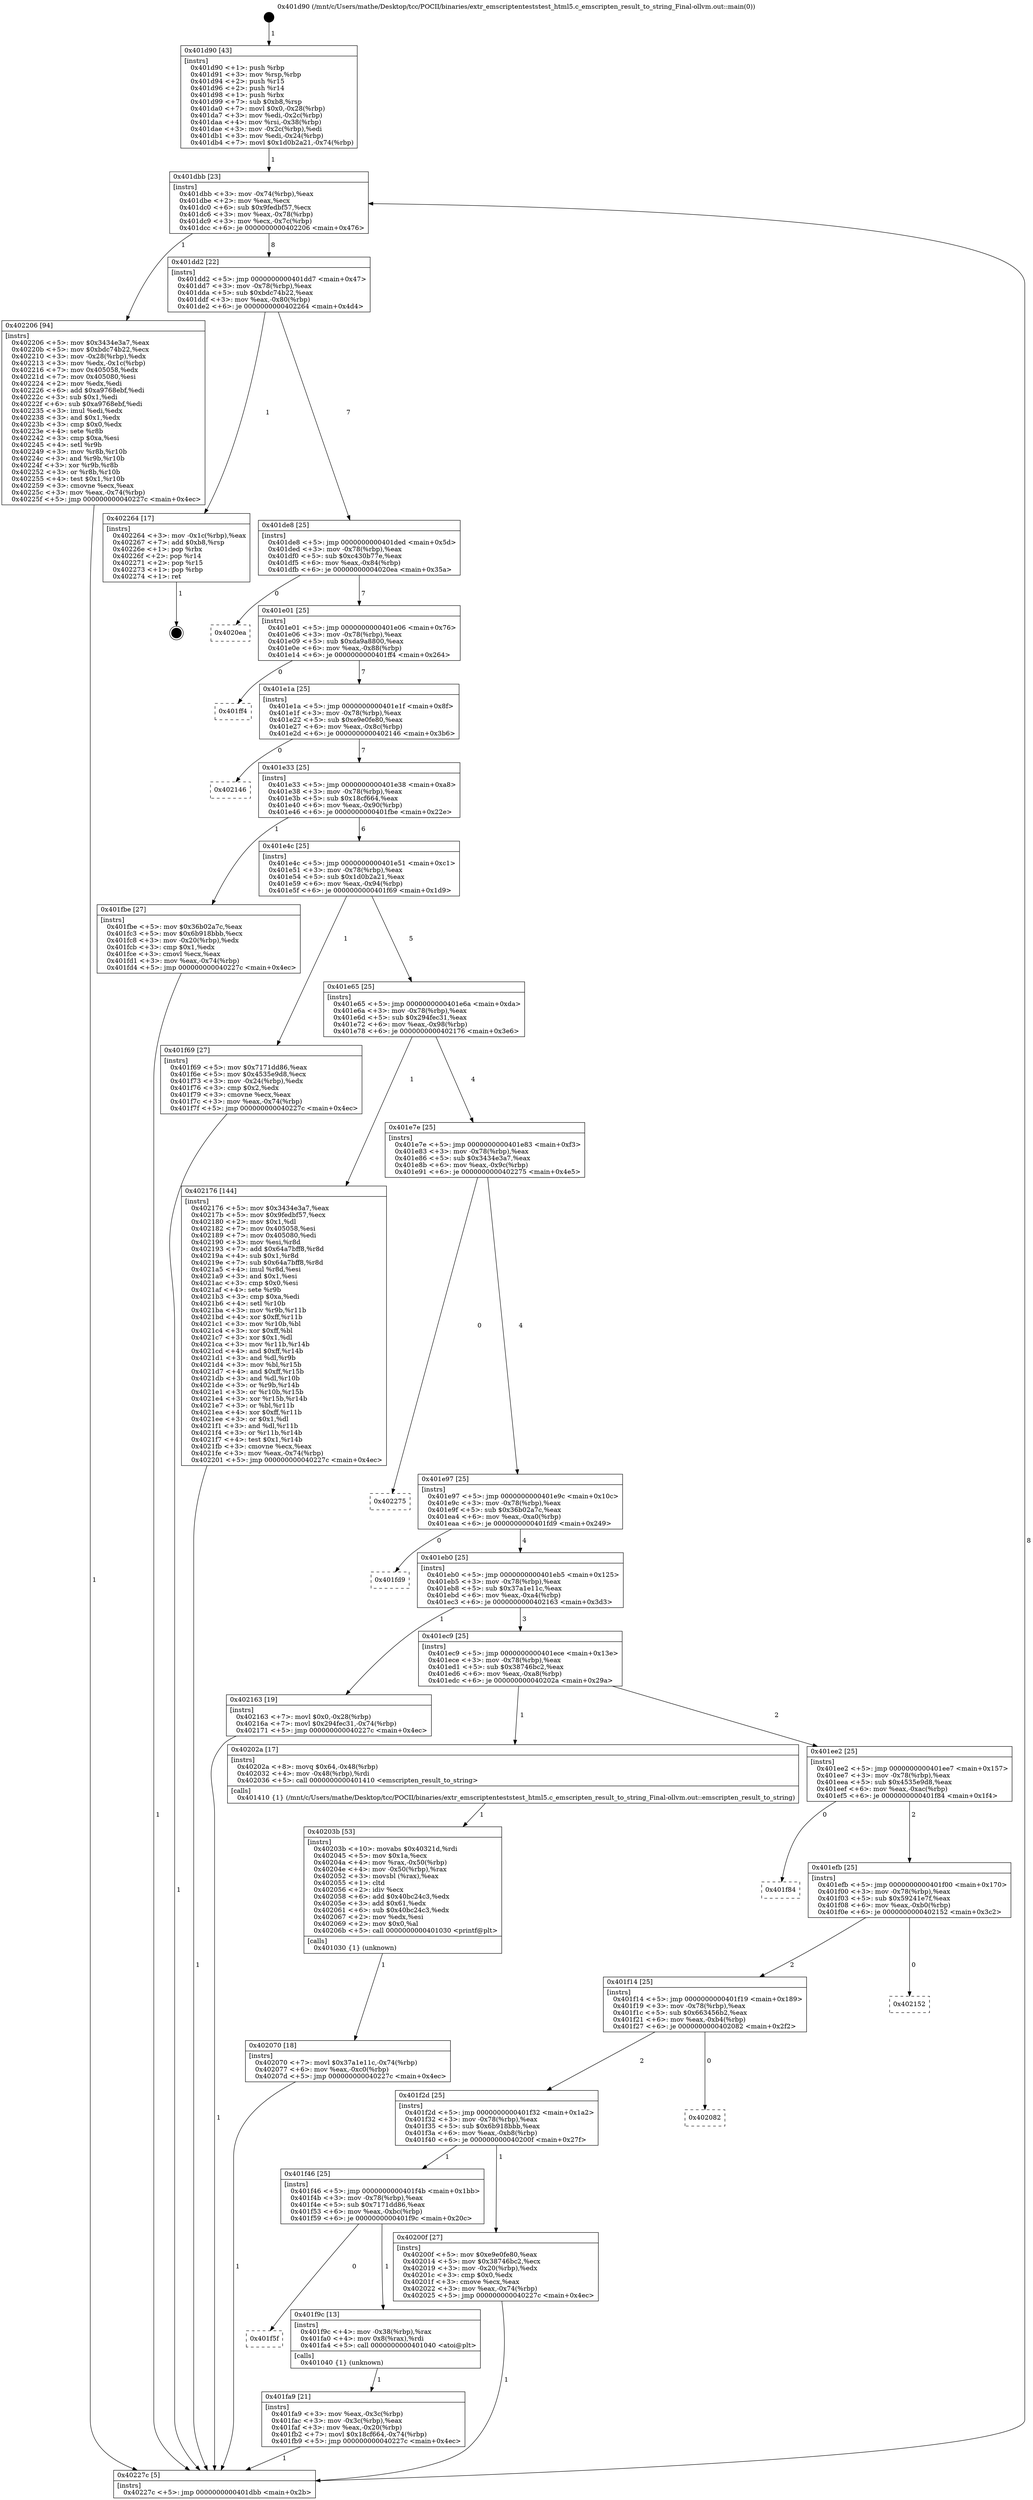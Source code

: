 digraph "0x401d90" {
  label = "0x401d90 (/mnt/c/Users/mathe/Desktop/tcc/POCII/binaries/extr_emscriptenteststest_html5.c_emscripten_result_to_string_Final-ollvm.out::main(0))"
  labelloc = "t"
  node[shape=record]

  Entry [label="",width=0.3,height=0.3,shape=circle,fillcolor=black,style=filled]
  "0x401dbb" [label="{
     0x401dbb [23]\l
     | [instrs]\l
     &nbsp;&nbsp;0x401dbb \<+3\>: mov -0x74(%rbp),%eax\l
     &nbsp;&nbsp;0x401dbe \<+2\>: mov %eax,%ecx\l
     &nbsp;&nbsp;0x401dc0 \<+6\>: sub $0x9fedbf57,%ecx\l
     &nbsp;&nbsp;0x401dc6 \<+3\>: mov %eax,-0x78(%rbp)\l
     &nbsp;&nbsp;0x401dc9 \<+3\>: mov %ecx,-0x7c(%rbp)\l
     &nbsp;&nbsp;0x401dcc \<+6\>: je 0000000000402206 \<main+0x476\>\l
  }"]
  "0x402206" [label="{
     0x402206 [94]\l
     | [instrs]\l
     &nbsp;&nbsp;0x402206 \<+5\>: mov $0x3434e3a7,%eax\l
     &nbsp;&nbsp;0x40220b \<+5\>: mov $0xbdc74b22,%ecx\l
     &nbsp;&nbsp;0x402210 \<+3\>: mov -0x28(%rbp),%edx\l
     &nbsp;&nbsp;0x402213 \<+3\>: mov %edx,-0x1c(%rbp)\l
     &nbsp;&nbsp;0x402216 \<+7\>: mov 0x405058,%edx\l
     &nbsp;&nbsp;0x40221d \<+7\>: mov 0x405080,%esi\l
     &nbsp;&nbsp;0x402224 \<+2\>: mov %edx,%edi\l
     &nbsp;&nbsp;0x402226 \<+6\>: add $0xa9768ebf,%edi\l
     &nbsp;&nbsp;0x40222c \<+3\>: sub $0x1,%edi\l
     &nbsp;&nbsp;0x40222f \<+6\>: sub $0xa9768ebf,%edi\l
     &nbsp;&nbsp;0x402235 \<+3\>: imul %edi,%edx\l
     &nbsp;&nbsp;0x402238 \<+3\>: and $0x1,%edx\l
     &nbsp;&nbsp;0x40223b \<+3\>: cmp $0x0,%edx\l
     &nbsp;&nbsp;0x40223e \<+4\>: sete %r8b\l
     &nbsp;&nbsp;0x402242 \<+3\>: cmp $0xa,%esi\l
     &nbsp;&nbsp;0x402245 \<+4\>: setl %r9b\l
     &nbsp;&nbsp;0x402249 \<+3\>: mov %r8b,%r10b\l
     &nbsp;&nbsp;0x40224c \<+3\>: and %r9b,%r10b\l
     &nbsp;&nbsp;0x40224f \<+3\>: xor %r9b,%r8b\l
     &nbsp;&nbsp;0x402252 \<+3\>: or %r8b,%r10b\l
     &nbsp;&nbsp;0x402255 \<+4\>: test $0x1,%r10b\l
     &nbsp;&nbsp;0x402259 \<+3\>: cmovne %ecx,%eax\l
     &nbsp;&nbsp;0x40225c \<+3\>: mov %eax,-0x74(%rbp)\l
     &nbsp;&nbsp;0x40225f \<+5\>: jmp 000000000040227c \<main+0x4ec\>\l
  }"]
  "0x401dd2" [label="{
     0x401dd2 [22]\l
     | [instrs]\l
     &nbsp;&nbsp;0x401dd2 \<+5\>: jmp 0000000000401dd7 \<main+0x47\>\l
     &nbsp;&nbsp;0x401dd7 \<+3\>: mov -0x78(%rbp),%eax\l
     &nbsp;&nbsp;0x401dda \<+5\>: sub $0xbdc74b22,%eax\l
     &nbsp;&nbsp;0x401ddf \<+3\>: mov %eax,-0x80(%rbp)\l
     &nbsp;&nbsp;0x401de2 \<+6\>: je 0000000000402264 \<main+0x4d4\>\l
  }"]
  Exit [label="",width=0.3,height=0.3,shape=circle,fillcolor=black,style=filled,peripheries=2]
  "0x402264" [label="{
     0x402264 [17]\l
     | [instrs]\l
     &nbsp;&nbsp;0x402264 \<+3\>: mov -0x1c(%rbp),%eax\l
     &nbsp;&nbsp;0x402267 \<+7\>: add $0xb8,%rsp\l
     &nbsp;&nbsp;0x40226e \<+1\>: pop %rbx\l
     &nbsp;&nbsp;0x40226f \<+2\>: pop %r14\l
     &nbsp;&nbsp;0x402271 \<+2\>: pop %r15\l
     &nbsp;&nbsp;0x402273 \<+1\>: pop %rbp\l
     &nbsp;&nbsp;0x402274 \<+1\>: ret\l
  }"]
  "0x401de8" [label="{
     0x401de8 [25]\l
     | [instrs]\l
     &nbsp;&nbsp;0x401de8 \<+5\>: jmp 0000000000401ded \<main+0x5d\>\l
     &nbsp;&nbsp;0x401ded \<+3\>: mov -0x78(%rbp),%eax\l
     &nbsp;&nbsp;0x401df0 \<+5\>: sub $0xc430b77e,%eax\l
     &nbsp;&nbsp;0x401df5 \<+6\>: mov %eax,-0x84(%rbp)\l
     &nbsp;&nbsp;0x401dfb \<+6\>: je 00000000004020ea \<main+0x35a\>\l
  }"]
  "0x402070" [label="{
     0x402070 [18]\l
     | [instrs]\l
     &nbsp;&nbsp;0x402070 \<+7\>: movl $0x37a1e11c,-0x74(%rbp)\l
     &nbsp;&nbsp;0x402077 \<+6\>: mov %eax,-0xc0(%rbp)\l
     &nbsp;&nbsp;0x40207d \<+5\>: jmp 000000000040227c \<main+0x4ec\>\l
  }"]
  "0x4020ea" [label="{
     0x4020ea\l
  }", style=dashed]
  "0x401e01" [label="{
     0x401e01 [25]\l
     | [instrs]\l
     &nbsp;&nbsp;0x401e01 \<+5\>: jmp 0000000000401e06 \<main+0x76\>\l
     &nbsp;&nbsp;0x401e06 \<+3\>: mov -0x78(%rbp),%eax\l
     &nbsp;&nbsp;0x401e09 \<+5\>: sub $0xda9a8800,%eax\l
     &nbsp;&nbsp;0x401e0e \<+6\>: mov %eax,-0x88(%rbp)\l
     &nbsp;&nbsp;0x401e14 \<+6\>: je 0000000000401ff4 \<main+0x264\>\l
  }"]
  "0x40203b" [label="{
     0x40203b [53]\l
     | [instrs]\l
     &nbsp;&nbsp;0x40203b \<+10\>: movabs $0x40321d,%rdi\l
     &nbsp;&nbsp;0x402045 \<+5\>: mov $0x1a,%ecx\l
     &nbsp;&nbsp;0x40204a \<+4\>: mov %rax,-0x50(%rbp)\l
     &nbsp;&nbsp;0x40204e \<+4\>: mov -0x50(%rbp),%rax\l
     &nbsp;&nbsp;0x402052 \<+3\>: movsbl (%rax),%eax\l
     &nbsp;&nbsp;0x402055 \<+1\>: cltd\l
     &nbsp;&nbsp;0x402056 \<+2\>: idiv %ecx\l
     &nbsp;&nbsp;0x402058 \<+6\>: add $0x40bc24c3,%edx\l
     &nbsp;&nbsp;0x40205e \<+3\>: add $0x61,%edx\l
     &nbsp;&nbsp;0x402061 \<+6\>: sub $0x40bc24c3,%edx\l
     &nbsp;&nbsp;0x402067 \<+2\>: mov %edx,%esi\l
     &nbsp;&nbsp;0x402069 \<+2\>: mov $0x0,%al\l
     &nbsp;&nbsp;0x40206b \<+5\>: call 0000000000401030 \<printf@plt\>\l
     | [calls]\l
     &nbsp;&nbsp;0x401030 \{1\} (unknown)\l
  }"]
  "0x401ff4" [label="{
     0x401ff4\l
  }", style=dashed]
  "0x401e1a" [label="{
     0x401e1a [25]\l
     | [instrs]\l
     &nbsp;&nbsp;0x401e1a \<+5\>: jmp 0000000000401e1f \<main+0x8f\>\l
     &nbsp;&nbsp;0x401e1f \<+3\>: mov -0x78(%rbp),%eax\l
     &nbsp;&nbsp;0x401e22 \<+5\>: sub $0xe9e0fe80,%eax\l
     &nbsp;&nbsp;0x401e27 \<+6\>: mov %eax,-0x8c(%rbp)\l
     &nbsp;&nbsp;0x401e2d \<+6\>: je 0000000000402146 \<main+0x3b6\>\l
  }"]
  "0x401fa9" [label="{
     0x401fa9 [21]\l
     | [instrs]\l
     &nbsp;&nbsp;0x401fa9 \<+3\>: mov %eax,-0x3c(%rbp)\l
     &nbsp;&nbsp;0x401fac \<+3\>: mov -0x3c(%rbp),%eax\l
     &nbsp;&nbsp;0x401faf \<+3\>: mov %eax,-0x20(%rbp)\l
     &nbsp;&nbsp;0x401fb2 \<+7\>: movl $0x18cf664,-0x74(%rbp)\l
     &nbsp;&nbsp;0x401fb9 \<+5\>: jmp 000000000040227c \<main+0x4ec\>\l
  }"]
  "0x402146" [label="{
     0x402146\l
  }", style=dashed]
  "0x401e33" [label="{
     0x401e33 [25]\l
     | [instrs]\l
     &nbsp;&nbsp;0x401e33 \<+5\>: jmp 0000000000401e38 \<main+0xa8\>\l
     &nbsp;&nbsp;0x401e38 \<+3\>: mov -0x78(%rbp),%eax\l
     &nbsp;&nbsp;0x401e3b \<+5\>: sub $0x18cf664,%eax\l
     &nbsp;&nbsp;0x401e40 \<+6\>: mov %eax,-0x90(%rbp)\l
     &nbsp;&nbsp;0x401e46 \<+6\>: je 0000000000401fbe \<main+0x22e\>\l
  }"]
  "0x401f5f" [label="{
     0x401f5f\l
  }", style=dashed]
  "0x401fbe" [label="{
     0x401fbe [27]\l
     | [instrs]\l
     &nbsp;&nbsp;0x401fbe \<+5\>: mov $0x36b02a7c,%eax\l
     &nbsp;&nbsp;0x401fc3 \<+5\>: mov $0x6b918bbb,%ecx\l
     &nbsp;&nbsp;0x401fc8 \<+3\>: mov -0x20(%rbp),%edx\l
     &nbsp;&nbsp;0x401fcb \<+3\>: cmp $0x1,%edx\l
     &nbsp;&nbsp;0x401fce \<+3\>: cmovl %ecx,%eax\l
     &nbsp;&nbsp;0x401fd1 \<+3\>: mov %eax,-0x74(%rbp)\l
     &nbsp;&nbsp;0x401fd4 \<+5\>: jmp 000000000040227c \<main+0x4ec\>\l
  }"]
  "0x401e4c" [label="{
     0x401e4c [25]\l
     | [instrs]\l
     &nbsp;&nbsp;0x401e4c \<+5\>: jmp 0000000000401e51 \<main+0xc1\>\l
     &nbsp;&nbsp;0x401e51 \<+3\>: mov -0x78(%rbp),%eax\l
     &nbsp;&nbsp;0x401e54 \<+5\>: sub $0x1d0b2a21,%eax\l
     &nbsp;&nbsp;0x401e59 \<+6\>: mov %eax,-0x94(%rbp)\l
     &nbsp;&nbsp;0x401e5f \<+6\>: je 0000000000401f69 \<main+0x1d9\>\l
  }"]
  "0x401f9c" [label="{
     0x401f9c [13]\l
     | [instrs]\l
     &nbsp;&nbsp;0x401f9c \<+4\>: mov -0x38(%rbp),%rax\l
     &nbsp;&nbsp;0x401fa0 \<+4\>: mov 0x8(%rax),%rdi\l
     &nbsp;&nbsp;0x401fa4 \<+5\>: call 0000000000401040 \<atoi@plt\>\l
     | [calls]\l
     &nbsp;&nbsp;0x401040 \{1\} (unknown)\l
  }"]
  "0x401f69" [label="{
     0x401f69 [27]\l
     | [instrs]\l
     &nbsp;&nbsp;0x401f69 \<+5\>: mov $0x7171dd86,%eax\l
     &nbsp;&nbsp;0x401f6e \<+5\>: mov $0x4535e9d8,%ecx\l
     &nbsp;&nbsp;0x401f73 \<+3\>: mov -0x24(%rbp),%edx\l
     &nbsp;&nbsp;0x401f76 \<+3\>: cmp $0x2,%edx\l
     &nbsp;&nbsp;0x401f79 \<+3\>: cmovne %ecx,%eax\l
     &nbsp;&nbsp;0x401f7c \<+3\>: mov %eax,-0x74(%rbp)\l
     &nbsp;&nbsp;0x401f7f \<+5\>: jmp 000000000040227c \<main+0x4ec\>\l
  }"]
  "0x401e65" [label="{
     0x401e65 [25]\l
     | [instrs]\l
     &nbsp;&nbsp;0x401e65 \<+5\>: jmp 0000000000401e6a \<main+0xda\>\l
     &nbsp;&nbsp;0x401e6a \<+3\>: mov -0x78(%rbp),%eax\l
     &nbsp;&nbsp;0x401e6d \<+5\>: sub $0x294fec31,%eax\l
     &nbsp;&nbsp;0x401e72 \<+6\>: mov %eax,-0x98(%rbp)\l
     &nbsp;&nbsp;0x401e78 \<+6\>: je 0000000000402176 \<main+0x3e6\>\l
  }"]
  "0x40227c" [label="{
     0x40227c [5]\l
     | [instrs]\l
     &nbsp;&nbsp;0x40227c \<+5\>: jmp 0000000000401dbb \<main+0x2b\>\l
  }"]
  "0x401d90" [label="{
     0x401d90 [43]\l
     | [instrs]\l
     &nbsp;&nbsp;0x401d90 \<+1\>: push %rbp\l
     &nbsp;&nbsp;0x401d91 \<+3\>: mov %rsp,%rbp\l
     &nbsp;&nbsp;0x401d94 \<+2\>: push %r15\l
     &nbsp;&nbsp;0x401d96 \<+2\>: push %r14\l
     &nbsp;&nbsp;0x401d98 \<+1\>: push %rbx\l
     &nbsp;&nbsp;0x401d99 \<+7\>: sub $0xb8,%rsp\l
     &nbsp;&nbsp;0x401da0 \<+7\>: movl $0x0,-0x28(%rbp)\l
     &nbsp;&nbsp;0x401da7 \<+3\>: mov %edi,-0x2c(%rbp)\l
     &nbsp;&nbsp;0x401daa \<+4\>: mov %rsi,-0x38(%rbp)\l
     &nbsp;&nbsp;0x401dae \<+3\>: mov -0x2c(%rbp),%edi\l
     &nbsp;&nbsp;0x401db1 \<+3\>: mov %edi,-0x24(%rbp)\l
     &nbsp;&nbsp;0x401db4 \<+7\>: movl $0x1d0b2a21,-0x74(%rbp)\l
  }"]
  "0x401f46" [label="{
     0x401f46 [25]\l
     | [instrs]\l
     &nbsp;&nbsp;0x401f46 \<+5\>: jmp 0000000000401f4b \<main+0x1bb\>\l
     &nbsp;&nbsp;0x401f4b \<+3\>: mov -0x78(%rbp),%eax\l
     &nbsp;&nbsp;0x401f4e \<+5\>: sub $0x7171dd86,%eax\l
     &nbsp;&nbsp;0x401f53 \<+6\>: mov %eax,-0xbc(%rbp)\l
     &nbsp;&nbsp;0x401f59 \<+6\>: je 0000000000401f9c \<main+0x20c\>\l
  }"]
  "0x402176" [label="{
     0x402176 [144]\l
     | [instrs]\l
     &nbsp;&nbsp;0x402176 \<+5\>: mov $0x3434e3a7,%eax\l
     &nbsp;&nbsp;0x40217b \<+5\>: mov $0x9fedbf57,%ecx\l
     &nbsp;&nbsp;0x402180 \<+2\>: mov $0x1,%dl\l
     &nbsp;&nbsp;0x402182 \<+7\>: mov 0x405058,%esi\l
     &nbsp;&nbsp;0x402189 \<+7\>: mov 0x405080,%edi\l
     &nbsp;&nbsp;0x402190 \<+3\>: mov %esi,%r8d\l
     &nbsp;&nbsp;0x402193 \<+7\>: add $0x64a7bff8,%r8d\l
     &nbsp;&nbsp;0x40219a \<+4\>: sub $0x1,%r8d\l
     &nbsp;&nbsp;0x40219e \<+7\>: sub $0x64a7bff8,%r8d\l
     &nbsp;&nbsp;0x4021a5 \<+4\>: imul %r8d,%esi\l
     &nbsp;&nbsp;0x4021a9 \<+3\>: and $0x1,%esi\l
     &nbsp;&nbsp;0x4021ac \<+3\>: cmp $0x0,%esi\l
     &nbsp;&nbsp;0x4021af \<+4\>: sete %r9b\l
     &nbsp;&nbsp;0x4021b3 \<+3\>: cmp $0xa,%edi\l
     &nbsp;&nbsp;0x4021b6 \<+4\>: setl %r10b\l
     &nbsp;&nbsp;0x4021ba \<+3\>: mov %r9b,%r11b\l
     &nbsp;&nbsp;0x4021bd \<+4\>: xor $0xff,%r11b\l
     &nbsp;&nbsp;0x4021c1 \<+3\>: mov %r10b,%bl\l
     &nbsp;&nbsp;0x4021c4 \<+3\>: xor $0xff,%bl\l
     &nbsp;&nbsp;0x4021c7 \<+3\>: xor $0x1,%dl\l
     &nbsp;&nbsp;0x4021ca \<+3\>: mov %r11b,%r14b\l
     &nbsp;&nbsp;0x4021cd \<+4\>: and $0xff,%r14b\l
     &nbsp;&nbsp;0x4021d1 \<+3\>: and %dl,%r9b\l
     &nbsp;&nbsp;0x4021d4 \<+3\>: mov %bl,%r15b\l
     &nbsp;&nbsp;0x4021d7 \<+4\>: and $0xff,%r15b\l
     &nbsp;&nbsp;0x4021db \<+3\>: and %dl,%r10b\l
     &nbsp;&nbsp;0x4021de \<+3\>: or %r9b,%r14b\l
     &nbsp;&nbsp;0x4021e1 \<+3\>: or %r10b,%r15b\l
     &nbsp;&nbsp;0x4021e4 \<+3\>: xor %r15b,%r14b\l
     &nbsp;&nbsp;0x4021e7 \<+3\>: or %bl,%r11b\l
     &nbsp;&nbsp;0x4021ea \<+4\>: xor $0xff,%r11b\l
     &nbsp;&nbsp;0x4021ee \<+3\>: or $0x1,%dl\l
     &nbsp;&nbsp;0x4021f1 \<+3\>: and %dl,%r11b\l
     &nbsp;&nbsp;0x4021f4 \<+3\>: or %r11b,%r14b\l
     &nbsp;&nbsp;0x4021f7 \<+4\>: test $0x1,%r14b\l
     &nbsp;&nbsp;0x4021fb \<+3\>: cmovne %ecx,%eax\l
     &nbsp;&nbsp;0x4021fe \<+3\>: mov %eax,-0x74(%rbp)\l
     &nbsp;&nbsp;0x402201 \<+5\>: jmp 000000000040227c \<main+0x4ec\>\l
  }"]
  "0x401e7e" [label="{
     0x401e7e [25]\l
     | [instrs]\l
     &nbsp;&nbsp;0x401e7e \<+5\>: jmp 0000000000401e83 \<main+0xf3\>\l
     &nbsp;&nbsp;0x401e83 \<+3\>: mov -0x78(%rbp),%eax\l
     &nbsp;&nbsp;0x401e86 \<+5\>: sub $0x3434e3a7,%eax\l
     &nbsp;&nbsp;0x401e8b \<+6\>: mov %eax,-0x9c(%rbp)\l
     &nbsp;&nbsp;0x401e91 \<+6\>: je 0000000000402275 \<main+0x4e5\>\l
  }"]
  "0x40200f" [label="{
     0x40200f [27]\l
     | [instrs]\l
     &nbsp;&nbsp;0x40200f \<+5\>: mov $0xe9e0fe80,%eax\l
     &nbsp;&nbsp;0x402014 \<+5\>: mov $0x38746bc2,%ecx\l
     &nbsp;&nbsp;0x402019 \<+3\>: mov -0x20(%rbp),%edx\l
     &nbsp;&nbsp;0x40201c \<+3\>: cmp $0x0,%edx\l
     &nbsp;&nbsp;0x40201f \<+3\>: cmove %ecx,%eax\l
     &nbsp;&nbsp;0x402022 \<+3\>: mov %eax,-0x74(%rbp)\l
     &nbsp;&nbsp;0x402025 \<+5\>: jmp 000000000040227c \<main+0x4ec\>\l
  }"]
  "0x402275" [label="{
     0x402275\l
  }", style=dashed]
  "0x401e97" [label="{
     0x401e97 [25]\l
     | [instrs]\l
     &nbsp;&nbsp;0x401e97 \<+5\>: jmp 0000000000401e9c \<main+0x10c\>\l
     &nbsp;&nbsp;0x401e9c \<+3\>: mov -0x78(%rbp),%eax\l
     &nbsp;&nbsp;0x401e9f \<+5\>: sub $0x36b02a7c,%eax\l
     &nbsp;&nbsp;0x401ea4 \<+6\>: mov %eax,-0xa0(%rbp)\l
     &nbsp;&nbsp;0x401eaa \<+6\>: je 0000000000401fd9 \<main+0x249\>\l
  }"]
  "0x401f2d" [label="{
     0x401f2d [25]\l
     | [instrs]\l
     &nbsp;&nbsp;0x401f2d \<+5\>: jmp 0000000000401f32 \<main+0x1a2\>\l
     &nbsp;&nbsp;0x401f32 \<+3\>: mov -0x78(%rbp),%eax\l
     &nbsp;&nbsp;0x401f35 \<+5\>: sub $0x6b918bbb,%eax\l
     &nbsp;&nbsp;0x401f3a \<+6\>: mov %eax,-0xb8(%rbp)\l
     &nbsp;&nbsp;0x401f40 \<+6\>: je 000000000040200f \<main+0x27f\>\l
  }"]
  "0x401fd9" [label="{
     0x401fd9\l
  }", style=dashed]
  "0x401eb0" [label="{
     0x401eb0 [25]\l
     | [instrs]\l
     &nbsp;&nbsp;0x401eb0 \<+5\>: jmp 0000000000401eb5 \<main+0x125\>\l
     &nbsp;&nbsp;0x401eb5 \<+3\>: mov -0x78(%rbp),%eax\l
     &nbsp;&nbsp;0x401eb8 \<+5\>: sub $0x37a1e11c,%eax\l
     &nbsp;&nbsp;0x401ebd \<+6\>: mov %eax,-0xa4(%rbp)\l
     &nbsp;&nbsp;0x401ec3 \<+6\>: je 0000000000402163 \<main+0x3d3\>\l
  }"]
  "0x402082" [label="{
     0x402082\l
  }", style=dashed]
  "0x402163" [label="{
     0x402163 [19]\l
     | [instrs]\l
     &nbsp;&nbsp;0x402163 \<+7\>: movl $0x0,-0x28(%rbp)\l
     &nbsp;&nbsp;0x40216a \<+7\>: movl $0x294fec31,-0x74(%rbp)\l
     &nbsp;&nbsp;0x402171 \<+5\>: jmp 000000000040227c \<main+0x4ec\>\l
  }"]
  "0x401ec9" [label="{
     0x401ec9 [25]\l
     | [instrs]\l
     &nbsp;&nbsp;0x401ec9 \<+5\>: jmp 0000000000401ece \<main+0x13e\>\l
     &nbsp;&nbsp;0x401ece \<+3\>: mov -0x78(%rbp),%eax\l
     &nbsp;&nbsp;0x401ed1 \<+5\>: sub $0x38746bc2,%eax\l
     &nbsp;&nbsp;0x401ed6 \<+6\>: mov %eax,-0xa8(%rbp)\l
     &nbsp;&nbsp;0x401edc \<+6\>: je 000000000040202a \<main+0x29a\>\l
  }"]
  "0x401f14" [label="{
     0x401f14 [25]\l
     | [instrs]\l
     &nbsp;&nbsp;0x401f14 \<+5\>: jmp 0000000000401f19 \<main+0x189\>\l
     &nbsp;&nbsp;0x401f19 \<+3\>: mov -0x78(%rbp),%eax\l
     &nbsp;&nbsp;0x401f1c \<+5\>: sub $0x663456b2,%eax\l
     &nbsp;&nbsp;0x401f21 \<+6\>: mov %eax,-0xb4(%rbp)\l
     &nbsp;&nbsp;0x401f27 \<+6\>: je 0000000000402082 \<main+0x2f2\>\l
  }"]
  "0x40202a" [label="{
     0x40202a [17]\l
     | [instrs]\l
     &nbsp;&nbsp;0x40202a \<+8\>: movq $0x64,-0x48(%rbp)\l
     &nbsp;&nbsp;0x402032 \<+4\>: mov -0x48(%rbp),%rdi\l
     &nbsp;&nbsp;0x402036 \<+5\>: call 0000000000401410 \<emscripten_result_to_string\>\l
     | [calls]\l
     &nbsp;&nbsp;0x401410 \{1\} (/mnt/c/Users/mathe/Desktop/tcc/POCII/binaries/extr_emscriptenteststest_html5.c_emscripten_result_to_string_Final-ollvm.out::emscripten_result_to_string)\l
  }"]
  "0x401ee2" [label="{
     0x401ee2 [25]\l
     | [instrs]\l
     &nbsp;&nbsp;0x401ee2 \<+5\>: jmp 0000000000401ee7 \<main+0x157\>\l
     &nbsp;&nbsp;0x401ee7 \<+3\>: mov -0x78(%rbp),%eax\l
     &nbsp;&nbsp;0x401eea \<+5\>: sub $0x4535e9d8,%eax\l
     &nbsp;&nbsp;0x401eef \<+6\>: mov %eax,-0xac(%rbp)\l
     &nbsp;&nbsp;0x401ef5 \<+6\>: je 0000000000401f84 \<main+0x1f4\>\l
  }"]
  "0x402152" [label="{
     0x402152\l
  }", style=dashed]
  "0x401f84" [label="{
     0x401f84\l
  }", style=dashed]
  "0x401efb" [label="{
     0x401efb [25]\l
     | [instrs]\l
     &nbsp;&nbsp;0x401efb \<+5\>: jmp 0000000000401f00 \<main+0x170\>\l
     &nbsp;&nbsp;0x401f00 \<+3\>: mov -0x78(%rbp),%eax\l
     &nbsp;&nbsp;0x401f03 \<+5\>: sub $0x59241e7f,%eax\l
     &nbsp;&nbsp;0x401f08 \<+6\>: mov %eax,-0xb0(%rbp)\l
     &nbsp;&nbsp;0x401f0e \<+6\>: je 0000000000402152 \<main+0x3c2\>\l
  }"]
  Entry -> "0x401d90" [label=" 1"]
  "0x401dbb" -> "0x402206" [label=" 1"]
  "0x401dbb" -> "0x401dd2" [label=" 8"]
  "0x402264" -> Exit [label=" 1"]
  "0x401dd2" -> "0x402264" [label=" 1"]
  "0x401dd2" -> "0x401de8" [label=" 7"]
  "0x402206" -> "0x40227c" [label=" 1"]
  "0x401de8" -> "0x4020ea" [label=" 0"]
  "0x401de8" -> "0x401e01" [label=" 7"]
  "0x402176" -> "0x40227c" [label=" 1"]
  "0x401e01" -> "0x401ff4" [label=" 0"]
  "0x401e01" -> "0x401e1a" [label=" 7"]
  "0x402163" -> "0x40227c" [label=" 1"]
  "0x401e1a" -> "0x402146" [label=" 0"]
  "0x401e1a" -> "0x401e33" [label=" 7"]
  "0x402070" -> "0x40227c" [label=" 1"]
  "0x401e33" -> "0x401fbe" [label=" 1"]
  "0x401e33" -> "0x401e4c" [label=" 6"]
  "0x40203b" -> "0x402070" [label=" 1"]
  "0x401e4c" -> "0x401f69" [label=" 1"]
  "0x401e4c" -> "0x401e65" [label=" 5"]
  "0x401f69" -> "0x40227c" [label=" 1"]
  "0x401d90" -> "0x401dbb" [label=" 1"]
  "0x40227c" -> "0x401dbb" [label=" 8"]
  "0x40202a" -> "0x40203b" [label=" 1"]
  "0x401e65" -> "0x402176" [label=" 1"]
  "0x401e65" -> "0x401e7e" [label=" 4"]
  "0x401fbe" -> "0x40227c" [label=" 1"]
  "0x401e7e" -> "0x402275" [label=" 0"]
  "0x401e7e" -> "0x401e97" [label=" 4"]
  "0x401fa9" -> "0x40227c" [label=" 1"]
  "0x401e97" -> "0x401fd9" [label=" 0"]
  "0x401e97" -> "0x401eb0" [label=" 4"]
  "0x401f46" -> "0x401f5f" [label=" 0"]
  "0x401eb0" -> "0x402163" [label=" 1"]
  "0x401eb0" -> "0x401ec9" [label=" 3"]
  "0x401f46" -> "0x401f9c" [label=" 1"]
  "0x401ec9" -> "0x40202a" [label=" 1"]
  "0x401ec9" -> "0x401ee2" [label=" 2"]
  "0x401f2d" -> "0x401f46" [label=" 1"]
  "0x401ee2" -> "0x401f84" [label=" 0"]
  "0x401ee2" -> "0x401efb" [label=" 2"]
  "0x401f2d" -> "0x40200f" [label=" 1"]
  "0x401efb" -> "0x402152" [label=" 0"]
  "0x401efb" -> "0x401f14" [label=" 2"]
  "0x40200f" -> "0x40227c" [label=" 1"]
  "0x401f14" -> "0x402082" [label=" 0"]
  "0x401f14" -> "0x401f2d" [label=" 2"]
  "0x401f9c" -> "0x401fa9" [label=" 1"]
}
